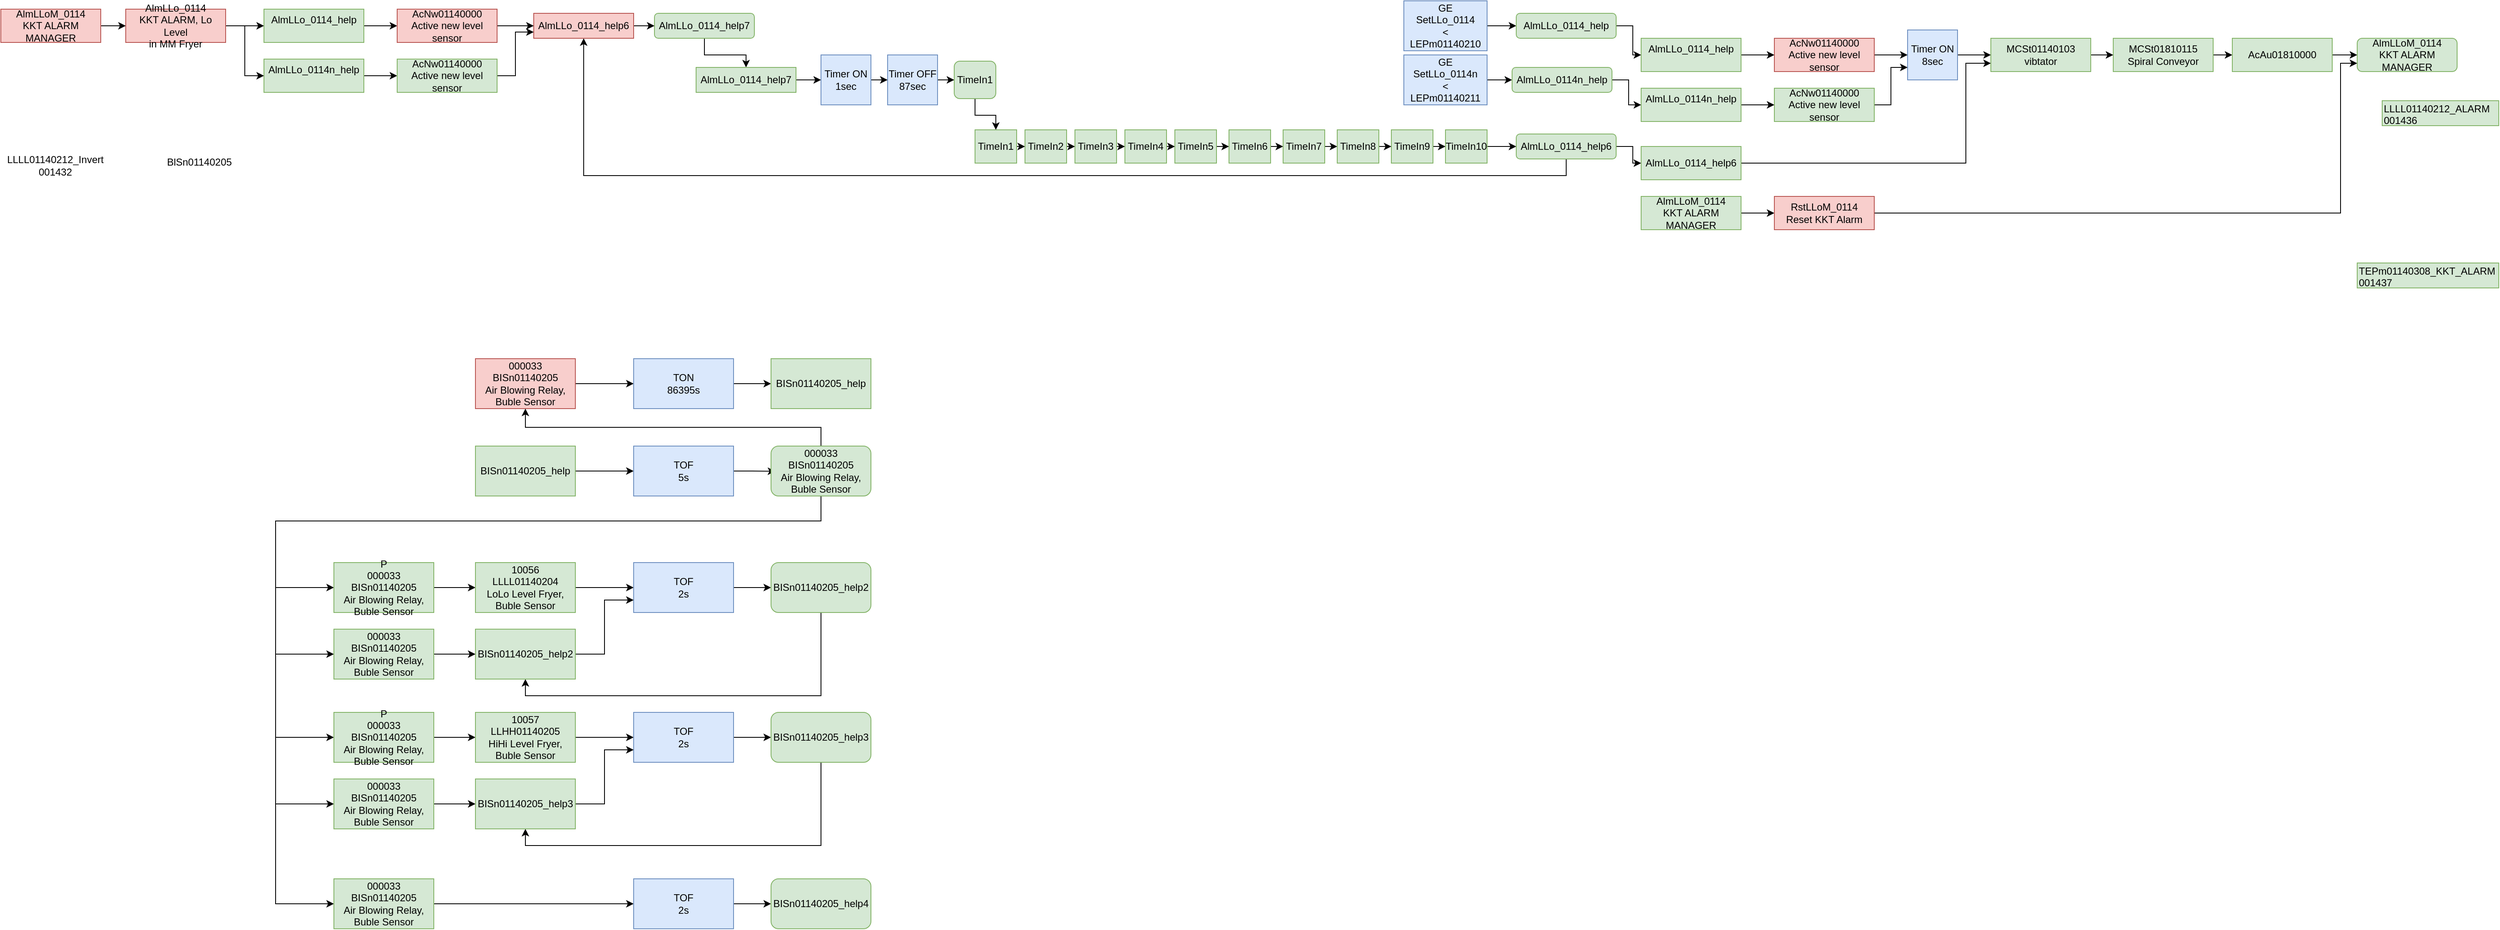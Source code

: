 <mxfile version="13.9.2" type="github">
  <diagram id="LTfPskMB6FygQ14IdYFB" name="Page-1">
    <mxGraphModel dx="4148" dy="784" grid="1" gridSize="10" guides="1" tooltips="1" connect="1" arrows="1" fold="1" page="1" pageScale="1" pageWidth="827" pageHeight="1169" math="0" shadow="0">
      <root>
        <mxCell id="0" />
        <mxCell id="1" parent="0" />
        <mxCell id="zPLv-gxZRl9Jhk6KXWEK-1" value="&lt;div&gt;AlmLLoM_0114&lt;/div&gt;&lt;div&gt;KKT ALARM MANAGER&lt;br&gt;&lt;/div&gt;" style="rounded=1;whiteSpace=wrap;html=1;fillColor=#d5e8d4;strokeColor=#82b366;" parent="1" vertex="1">
          <mxGeometry x="690" y="200" width="120" height="40" as="geometry" />
        </mxCell>
        <mxCell id="zPLv-gxZRl9Jhk6KXWEK-7" style="edgeStyle=orthogonalEdgeStyle;rounded=0;orthogonalLoop=1;jettySize=auto;html=1;" parent="1" source="zPLv-gxZRl9Jhk6KXWEK-2" target="zPLv-gxZRl9Jhk6KXWEK-5" edge="1">
          <mxGeometry relative="1" as="geometry" />
        </mxCell>
        <mxCell id="zPLv-gxZRl9Jhk6KXWEK-2" value="&lt;div&gt;MCSt01810115&lt;/div&gt;&lt;div&gt;Spiral Conveyor&lt;br&gt;&lt;/div&gt;" style="rounded=0;whiteSpace=wrap;html=1;fillColor=#d5e8d4;strokeColor=#82b366;" parent="1" vertex="1">
          <mxGeometry x="397" y="200" width="120" height="40" as="geometry" />
        </mxCell>
        <mxCell id="zPLv-gxZRl9Jhk6KXWEK-8" style="edgeStyle=orthogonalEdgeStyle;rounded=0;orthogonalLoop=1;jettySize=auto;html=1;entryX=0;entryY=0.5;entryDx=0;entryDy=0;" parent="1" source="zPLv-gxZRl9Jhk6KXWEK-4" target="zPLv-gxZRl9Jhk6KXWEK-2" edge="1">
          <mxGeometry relative="1" as="geometry" />
        </mxCell>
        <mxCell id="zPLv-gxZRl9Jhk6KXWEK-4" value="&lt;div&gt;MCSt01140103&lt;/div&gt;&lt;div&gt;vibtator&lt;br&gt;&lt;/div&gt;" style="rounded=0;whiteSpace=wrap;html=1;fillColor=#d5e8d4;strokeColor=#82b366;" parent="1" vertex="1">
          <mxGeometry x="250" y="200" width="120" height="40" as="geometry" />
        </mxCell>
        <mxCell id="zPLv-gxZRl9Jhk6KXWEK-6" style="edgeStyle=orthogonalEdgeStyle;rounded=0;orthogonalLoop=1;jettySize=auto;html=1;entryX=0;entryY=0.5;entryDx=0;entryDy=0;" parent="1" source="zPLv-gxZRl9Jhk6KXWEK-5" target="zPLv-gxZRl9Jhk6KXWEK-1" edge="1">
          <mxGeometry relative="1" as="geometry" />
        </mxCell>
        <mxCell id="zPLv-gxZRl9Jhk6KXWEK-5" value="&lt;div&gt;AcAu01810000&lt;/div&gt;" style="rounded=0;whiteSpace=wrap;html=1;fillColor=#d5e8d4;strokeColor=#82b366;" parent="1" vertex="1">
          <mxGeometry x="540" y="200" width="120" height="40" as="geometry" />
        </mxCell>
        <mxCell id="zPLv-gxZRl9Jhk6KXWEK-10" style="edgeStyle=orthogonalEdgeStyle;rounded=0;orthogonalLoop=1;jettySize=auto;html=1;entryX=0;entryY=0.5;entryDx=0;entryDy=0;" parent="1" source="zPLv-gxZRl9Jhk6KXWEK-9" target="zPLv-gxZRl9Jhk6KXWEK-4" edge="1">
          <mxGeometry relative="1" as="geometry" />
        </mxCell>
        <mxCell id="zPLv-gxZRl9Jhk6KXWEK-9" value="&lt;div&gt;Timer ON&lt;/div&gt;&lt;div&gt;8sec&lt;br&gt;&lt;/div&gt;" style="rounded=0;whiteSpace=wrap;html=1;fillColor=#dae8fc;strokeColor=#6c8ebf;" parent="1" vertex="1">
          <mxGeometry x="150" y="190" width="60" height="60" as="geometry" />
        </mxCell>
        <mxCell id="zPLv-gxZRl9Jhk6KXWEK-12" style="edgeStyle=orthogonalEdgeStyle;rounded=0;orthogonalLoop=1;jettySize=auto;html=1;" parent="1" source="zPLv-gxZRl9Jhk6KXWEK-11" target="zPLv-gxZRl9Jhk6KXWEK-9" edge="1">
          <mxGeometry relative="1" as="geometry" />
        </mxCell>
        <mxCell id="zPLv-gxZRl9Jhk6KXWEK-11" value="&lt;div&gt;AcNw01140000&lt;/div&gt;&lt;div&gt;Active new level sensor&lt;br&gt;&lt;/div&gt;" style="rounded=0;whiteSpace=wrap;html=1;fillColor=#f8cecc;strokeColor=#b85450;" parent="1" vertex="1">
          <mxGeometry x="-10" y="200" width="120" height="40" as="geometry" />
        </mxCell>
        <mxCell id="zPLv-gxZRl9Jhk6KXWEK-14" style="edgeStyle=orthogonalEdgeStyle;rounded=0;orthogonalLoop=1;jettySize=auto;html=1;entryX=0;entryY=0.75;entryDx=0;entryDy=0;" parent="1" source="zPLv-gxZRl9Jhk6KXWEK-13" target="zPLv-gxZRl9Jhk6KXWEK-9" edge="1">
          <mxGeometry relative="1" as="geometry" />
        </mxCell>
        <mxCell id="zPLv-gxZRl9Jhk6KXWEK-13" value="&lt;div&gt;AcNw01140000&lt;/div&gt;&lt;div&gt;Active new level sensor&lt;br&gt;&lt;/div&gt;" style="rounded=0;whiteSpace=wrap;html=1;fillColor=#d5e8d4;strokeColor=#82b366;" parent="1" vertex="1">
          <mxGeometry x="-10" y="260" width="120" height="40" as="geometry" />
        </mxCell>
        <mxCell id="zPLv-gxZRl9Jhk6KXWEK-17" style="edgeStyle=orthogonalEdgeStyle;rounded=0;orthogonalLoop=1;jettySize=auto;html=1;entryX=0;entryY=0.5;entryDx=0;entryDy=0;" parent="1" source="zPLv-gxZRl9Jhk6KXWEK-15" target="zPLv-gxZRl9Jhk6KXWEK-11" edge="1">
          <mxGeometry relative="1" as="geometry" />
        </mxCell>
        <mxCell id="zPLv-gxZRl9Jhk6KXWEK-15" value="&lt;div&gt;AlmLLo_0114_help&lt;/div&gt;&lt;div&gt;&lt;br&gt;&lt;/div&gt;" style="rounded=0;whiteSpace=wrap;html=1;fillColor=#d5e8d4;strokeColor=#82b366;" parent="1" vertex="1">
          <mxGeometry x="-170" y="200" width="120" height="40" as="geometry" />
        </mxCell>
        <mxCell id="zPLv-gxZRl9Jhk6KXWEK-18" style="edgeStyle=orthogonalEdgeStyle;rounded=0;orthogonalLoop=1;jettySize=auto;html=1;entryX=0;entryY=0.5;entryDx=0;entryDy=0;" parent="1" source="zPLv-gxZRl9Jhk6KXWEK-16" target="zPLv-gxZRl9Jhk6KXWEK-13" edge="1">
          <mxGeometry relative="1" as="geometry" />
        </mxCell>
        <mxCell id="zPLv-gxZRl9Jhk6KXWEK-16" value="&lt;div&gt;AlmLLo_0114n_help&lt;/div&gt;&lt;div&gt;&lt;br&gt;&lt;/div&gt;" style="rounded=0;whiteSpace=wrap;html=1;fillColor=#d5e8d4;strokeColor=#82b366;" parent="1" vertex="1">
          <mxGeometry x="-170" y="260" width="120" height="40" as="geometry" />
        </mxCell>
        <mxCell id="zPLv-gxZRl9Jhk6KXWEK-20" style="edgeStyle=orthogonalEdgeStyle;rounded=0;orthogonalLoop=1;jettySize=auto;html=1;entryX=0;entryY=0.75;entryDx=0;entryDy=0;" parent="1" source="zPLv-gxZRl9Jhk6KXWEK-19" target="zPLv-gxZRl9Jhk6KXWEK-4" edge="1">
          <mxGeometry relative="1" as="geometry">
            <Array as="points">
              <mxPoint x="220" y="350" />
              <mxPoint x="220" y="230" />
            </Array>
          </mxGeometry>
        </mxCell>
        <mxCell id="zPLv-gxZRl9Jhk6KXWEK-19" value="AlmLLo_0114_help6" style="rounded=0;whiteSpace=wrap;html=1;fillColor=#d5e8d4;strokeColor=#82b366;" parent="1" vertex="1">
          <mxGeometry x="-170" y="330" width="120" height="40" as="geometry" />
        </mxCell>
        <mxCell id="zPLv-gxZRl9Jhk6KXWEK-23" style="edgeStyle=orthogonalEdgeStyle;rounded=0;orthogonalLoop=1;jettySize=auto;html=1;" parent="1" source="zPLv-gxZRl9Jhk6KXWEK-21" target="zPLv-gxZRl9Jhk6KXWEK-22" edge="1">
          <mxGeometry relative="1" as="geometry" />
        </mxCell>
        <mxCell id="zPLv-gxZRl9Jhk6KXWEK-21" value="&lt;div&gt;AlmLLoM_0114&lt;/div&gt;&lt;div&gt;KKT ALARM MANAGER&lt;br&gt;&lt;/div&gt;" style="rounded=0;whiteSpace=wrap;html=1;fillColor=#d5e8d4;strokeColor=#82b366;" parent="1" vertex="1">
          <mxGeometry x="-170" y="390" width="120" height="40" as="geometry" />
        </mxCell>
        <mxCell id="zPLv-gxZRl9Jhk6KXWEK-24" style="edgeStyle=orthogonalEdgeStyle;rounded=0;orthogonalLoop=1;jettySize=auto;html=1;entryX=0;entryY=0.75;entryDx=0;entryDy=0;" parent="1" source="zPLv-gxZRl9Jhk6KXWEK-22" target="zPLv-gxZRl9Jhk6KXWEK-1" edge="1">
          <mxGeometry relative="1" as="geometry">
            <Array as="points">
              <mxPoint x="670" y="410" />
              <mxPoint x="670" y="230" />
            </Array>
          </mxGeometry>
        </mxCell>
        <mxCell id="zPLv-gxZRl9Jhk6KXWEK-22" value="&lt;div&gt;RstLLoM_0114&lt;/div&gt;&lt;div&gt;Reset KKT Alarm&lt;br&gt;&lt;/div&gt;" style="rounded=0;whiteSpace=wrap;html=1;fillColor=#f8cecc;strokeColor=#b85450;" parent="1" vertex="1">
          <mxGeometry x="-10" y="390" width="120" height="40" as="geometry" />
        </mxCell>
        <mxCell id="zPLv-gxZRl9Jhk6KXWEK-29" style="edgeStyle=orthogonalEdgeStyle;rounded=0;orthogonalLoop=1;jettySize=auto;html=1;" parent="1" source="zPLv-gxZRl9Jhk6KXWEK-26" target="zPLv-gxZRl9Jhk6KXWEK-27" edge="1">
          <mxGeometry relative="1" as="geometry" />
        </mxCell>
        <mxCell id="zPLv-gxZRl9Jhk6KXWEK-26" value="&lt;div&gt;GE&lt;/div&gt;&lt;div&gt;SetLLo_0114&lt;/div&gt;&lt;div&gt;&amp;lt;&lt;/div&gt;&lt;div&gt;LEPm01140210&lt;br&gt;&lt;/div&gt;" style="rounded=0;whiteSpace=wrap;html=1;fillColor=#dae8fc;strokeColor=#6c8ebf;" parent="1" vertex="1">
          <mxGeometry x="-455" y="155" width="100" height="60" as="geometry" />
        </mxCell>
        <mxCell id="zPLv-gxZRl9Jhk6KXWEK-35" style="edgeStyle=orthogonalEdgeStyle;rounded=0;orthogonalLoop=1;jettySize=auto;html=1;exitX=1;exitY=0.5;exitDx=0;exitDy=0;entryX=0;entryY=0.5;entryDx=0;entryDy=0;" parent="1" source="zPLv-gxZRl9Jhk6KXWEK-27" target="zPLv-gxZRl9Jhk6KXWEK-15" edge="1">
          <mxGeometry relative="1" as="geometry" />
        </mxCell>
        <mxCell id="zPLv-gxZRl9Jhk6KXWEK-27" value="AlmLLo_0114_help" style="rounded=1;whiteSpace=wrap;html=1;fillColor=#d5e8d4;strokeColor=#82b366;" parent="1" vertex="1">
          <mxGeometry x="-320" y="170" width="120" height="30" as="geometry" />
        </mxCell>
        <mxCell id="zPLv-gxZRl9Jhk6KXWEK-31" style="edgeStyle=orthogonalEdgeStyle;rounded=0;orthogonalLoop=1;jettySize=auto;html=1;" parent="1" source="zPLv-gxZRl9Jhk6KXWEK-32" target="zPLv-gxZRl9Jhk6KXWEK-33" edge="1">
          <mxGeometry relative="1" as="geometry" />
        </mxCell>
        <mxCell id="zPLv-gxZRl9Jhk6KXWEK-32" value="&lt;div&gt;GE&lt;/div&gt;&lt;div&gt;SetLLo_0114n&lt;/div&gt;&lt;div&gt;&amp;lt;&lt;/div&gt;&lt;div&gt;LEPm01140211&lt;br&gt;&lt;/div&gt;" style="rounded=0;whiteSpace=wrap;html=1;fillColor=#dae8fc;strokeColor=#6c8ebf;" parent="1" vertex="1">
          <mxGeometry x="-455" y="220" width="100" height="60" as="geometry" />
        </mxCell>
        <mxCell id="zPLv-gxZRl9Jhk6KXWEK-34" style="edgeStyle=orthogonalEdgeStyle;rounded=0;orthogonalLoop=1;jettySize=auto;html=1;" parent="1" source="zPLv-gxZRl9Jhk6KXWEK-33" target="zPLv-gxZRl9Jhk6KXWEK-16" edge="1">
          <mxGeometry relative="1" as="geometry" />
        </mxCell>
        <mxCell id="zPLv-gxZRl9Jhk6KXWEK-33" value="AlmLLo_0114n_help" style="rounded=1;whiteSpace=wrap;html=1;fillColor=#d5e8d4;strokeColor=#82b366;" parent="1" vertex="1">
          <mxGeometry x="-325" y="235" width="120" height="30" as="geometry" />
        </mxCell>
        <mxCell id="zPLv-gxZRl9Jhk6KXWEK-40" style="edgeStyle=orthogonalEdgeStyle;rounded=0;orthogonalLoop=1;jettySize=auto;html=1;entryX=0;entryY=0.5;entryDx=0;entryDy=0;" parent="1" source="zPLv-gxZRl9Jhk6KXWEK-37" target="zPLv-gxZRl9Jhk6KXWEK-19" edge="1">
          <mxGeometry relative="1" as="geometry" />
        </mxCell>
        <mxCell id="oc5Gb6E59zR8kBKAJ4aF-1" style="edgeStyle=orthogonalEdgeStyle;rounded=0;orthogonalLoop=1;jettySize=auto;html=1;exitX=0.5;exitY=1;exitDx=0;exitDy=0;entryX=0.5;entryY=1;entryDx=0;entryDy=0;" edge="1" parent="1" source="zPLv-gxZRl9Jhk6KXWEK-37" target="zPLv-gxZRl9Jhk6KXWEK-74">
          <mxGeometry relative="1" as="geometry" />
        </mxCell>
        <mxCell id="zPLv-gxZRl9Jhk6KXWEK-37" value="AlmLLo_0114_help6" style="rounded=1;whiteSpace=wrap;html=1;fillColor=#d5e8d4;strokeColor=#82b366;" parent="1" vertex="1">
          <mxGeometry x="-320" y="315" width="120" height="30" as="geometry" />
        </mxCell>
        <mxCell id="zPLv-gxZRl9Jhk6KXWEK-44" style="edgeStyle=orthogonalEdgeStyle;rounded=0;orthogonalLoop=1;jettySize=auto;html=1;" parent="1" source="zPLv-gxZRl9Jhk6KXWEK-43" target="zPLv-gxZRl9Jhk6KXWEK-37" edge="1">
          <mxGeometry relative="1" as="geometry" />
        </mxCell>
        <mxCell id="zPLv-gxZRl9Jhk6KXWEK-43" value="TimeIn10" style="rounded=0;whiteSpace=wrap;html=1;fillColor=#d5e8d4;strokeColor=#82b366;" parent="1" vertex="1">
          <mxGeometry x="-405" y="310" width="50" height="40" as="geometry" />
        </mxCell>
        <mxCell id="zPLv-gxZRl9Jhk6KXWEK-46" style="edgeStyle=orthogonalEdgeStyle;rounded=0;orthogonalLoop=1;jettySize=auto;html=1;exitX=1;exitY=0.5;exitDx=0;exitDy=0;entryX=0;entryY=0.5;entryDx=0;entryDy=0;" parent="1" source="zPLv-gxZRl9Jhk6KXWEK-45" target="zPLv-gxZRl9Jhk6KXWEK-43" edge="1">
          <mxGeometry relative="1" as="geometry" />
        </mxCell>
        <mxCell id="zPLv-gxZRl9Jhk6KXWEK-45" value="TimeIn9" style="rounded=0;whiteSpace=wrap;html=1;fillColor=#d5e8d4;strokeColor=#82b366;" parent="1" vertex="1">
          <mxGeometry x="-470" y="310" width="50" height="40" as="geometry" />
        </mxCell>
        <mxCell id="zPLv-gxZRl9Jhk6KXWEK-48" style="edgeStyle=orthogonalEdgeStyle;rounded=0;orthogonalLoop=1;jettySize=auto;html=1;exitX=1;exitY=0.5;exitDx=0;exitDy=0;entryX=0;entryY=0.5;entryDx=0;entryDy=0;" parent="1" source="zPLv-gxZRl9Jhk6KXWEK-47" target="zPLv-gxZRl9Jhk6KXWEK-45" edge="1">
          <mxGeometry relative="1" as="geometry" />
        </mxCell>
        <mxCell id="zPLv-gxZRl9Jhk6KXWEK-47" value="TimeIn8" style="rounded=0;whiteSpace=wrap;html=1;fillColor=#d5e8d4;strokeColor=#82b366;" parent="1" vertex="1">
          <mxGeometry x="-535" y="310" width="50" height="40" as="geometry" />
        </mxCell>
        <mxCell id="zPLv-gxZRl9Jhk6KXWEK-50" style="edgeStyle=orthogonalEdgeStyle;rounded=0;orthogonalLoop=1;jettySize=auto;html=1;exitX=1;exitY=0.5;exitDx=0;exitDy=0;entryX=0;entryY=0.5;entryDx=0;entryDy=0;" parent="1" source="zPLv-gxZRl9Jhk6KXWEK-49" target="zPLv-gxZRl9Jhk6KXWEK-47" edge="1">
          <mxGeometry relative="1" as="geometry" />
        </mxCell>
        <mxCell id="zPLv-gxZRl9Jhk6KXWEK-49" value="TimeIn7" style="rounded=0;whiteSpace=wrap;html=1;fillColor=#d5e8d4;strokeColor=#82b366;" parent="1" vertex="1">
          <mxGeometry x="-600" y="310" width="50" height="40" as="geometry" />
        </mxCell>
        <mxCell id="zPLv-gxZRl9Jhk6KXWEK-52" style="edgeStyle=orthogonalEdgeStyle;rounded=0;orthogonalLoop=1;jettySize=auto;html=1;exitX=1;exitY=0.5;exitDx=0;exitDy=0;entryX=0;entryY=0.5;entryDx=0;entryDy=0;" parent="1" source="zPLv-gxZRl9Jhk6KXWEK-51" target="zPLv-gxZRl9Jhk6KXWEK-49" edge="1">
          <mxGeometry relative="1" as="geometry" />
        </mxCell>
        <mxCell id="zPLv-gxZRl9Jhk6KXWEK-51" value="TimeIn6" style="rounded=0;whiteSpace=wrap;html=1;fillColor=#d5e8d4;strokeColor=#82b366;" parent="1" vertex="1">
          <mxGeometry x="-665" y="310" width="50" height="40" as="geometry" />
        </mxCell>
        <mxCell id="zPLv-gxZRl9Jhk6KXWEK-54" style="edgeStyle=orthogonalEdgeStyle;rounded=0;orthogonalLoop=1;jettySize=auto;html=1;exitX=1;exitY=0.5;exitDx=0;exitDy=0;entryX=0;entryY=0.5;entryDx=0;entryDy=0;" parent="1" source="zPLv-gxZRl9Jhk6KXWEK-53" target="zPLv-gxZRl9Jhk6KXWEK-51" edge="1">
          <mxGeometry relative="1" as="geometry" />
        </mxCell>
        <mxCell id="zPLv-gxZRl9Jhk6KXWEK-53" value="TimeIn5" style="rounded=0;whiteSpace=wrap;html=1;fillColor=#d5e8d4;strokeColor=#82b366;" parent="1" vertex="1">
          <mxGeometry x="-730" y="310" width="50" height="40" as="geometry" />
        </mxCell>
        <mxCell id="zPLv-gxZRl9Jhk6KXWEK-56" style="edgeStyle=orthogonalEdgeStyle;rounded=0;orthogonalLoop=1;jettySize=auto;html=1;exitX=1;exitY=0.5;exitDx=0;exitDy=0;entryX=0;entryY=0.5;entryDx=0;entryDy=0;" parent="1" source="zPLv-gxZRl9Jhk6KXWEK-55" target="zPLv-gxZRl9Jhk6KXWEK-53" edge="1">
          <mxGeometry relative="1" as="geometry" />
        </mxCell>
        <mxCell id="zPLv-gxZRl9Jhk6KXWEK-55" value="TimeIn4" style="rounded=0;whiteSpace=wrap;html=1;fillColor=#d5e8d4;strokeColor=#82b366;" parent="1" vertex="1">
          <mxGeometry x="-790" y="310" width="50" height="40" as="geometry" />
        </mxCell>
        <mxCell id="zPLv-gxZRl9Jhk6KXWEK-58" style="edgeStyle=orthogonalEdgeStyle;rounded=0;orthogonalLoop=1;jettySize=auto;html=1;exitX=1;exitY=0.5;exitDx=0;exitDy=0;entryX=0;entryY=0.5;entryDx=0;entryDy=0;" parent="1" source="zPLv-gxZRl9Jhk6KXWEK-57" target="zPLv-gxZRl9Jhk6KXWEK-55" edge="1">
          <mxGeometry relative="1" as="geometry" />
        </mxCell>
        <mxCell id="zPLv-gxZRl9Jhk6KXWEK-57" value="TimeIn3" style="rounded=0;whiteSpace=wrap;html=1;fillColor=#d5e8d4;strokeColor=#82b366;" parent="1" vertex="1">
          <mxGeometry x="-850" y="310" width="50" height="40" as="geometry" />
        </mxCell>
        <mxCell id="zPLv-gxZRl9Jhk6KXWEK-60" style="edgeStyle=orthogonalEdgeStyle;rounded=0;orthogonalLoop=1;jettySize=auto;html=1;exitX=1;exitY=0.5;exitDx=0;exitDy=0;entryX=0;entryY=0.5;entryDx=0;entryDy=0;" parent="1" source="zPLv-gxZRl9Jhk6KXWEK-59" target="zPLv-gxZRl9Jhk6KXWEK-57" edge="1">
          <mxGeometry relative="1" as="geometry" />
        </mxCell>
        <mxCell id="zPLv-gxZRl9Jhk6KXWEK-59" value="TimeIn2" style="rounded=0;whiteSpace=wrap;html=1;fillColor=#d5e8d4;strokeColor=#82b366;" parent="1" vertex="1">
          <mxGeometry x="-910" y="310" width="50" height="40" as="geometry" />
        </mxCell>
        <mxCell id="zPLv-gxZRl9Jhk6KXWEK-62" style="edgeStyle=orthogonalEdgeStyle;rounded=0;orthogonalLoop=1;jettySize=auto;html=1;exitX=1;exitY=0.5;exitDx=0;exitDy=0;entryX=0;entryY=0.5;entryDx=0;entryDy=0;" parent="1" source="zPLv-gxZRl9Jhk6KXWEK-61" target="zPLv-gxZRl9Jhk6KXWEK-59" edge="1">
          <mxGeometry relative="1" as="geometry" />
        </mxCell>
        <mxCell id="zPLv-gxZRl9Jhk6KXWEK-61" value="TimeIn1" style="rounded=0;whiteSpace=wrap;html=1;fillColor=#d5e8d4;strokeColor=#82b366;" parent="1" vertex="1">
          <mxGeometry x="-970" y="310" width="50" height="40" as="geometry" />
        </mxCell>
        <mxCell id="zPLv-gxZRl9Jhk6KXWEK-72" style="edgeStyle=orthogonalEdgeStyle;rounded=0;orthogonalLoop=1;jettySize=auto;html=1;" parent="1" source="zPLv-gxZRl9Jhk6KXWEK-63" target="zPLv-gxZRl9Jhk6KXWEK-70" edge="1">
          <mxGeometry relative="1" as="geometry" />
        </mxCell>
        <mxCell id="zPLv-gxZRl9Jhk6KXWEK-63" value="AlmLLo_0114_help7" style="rounded=1;whiteSpace=wrap;html=1;fillColor=#d5e8d4;strokeColor=#82b366;" parent="1" vertex="1">
          <mxGeometry x="-1355" y="170" width="120" height="30" as="geometry" />
        </mxCell>
        <mxCell id="zPLv-gxZRl9Jhk6KXWEK-66" style="edgeStyle=orthogonalEdgeStyle;rounded=0;orthogonalLoop=1;jettySize=auto;html=1;entryX=0;entryY=0.5;entryDx=0;entryDy=0;" parent="1" source="zPLv-gxZRl9Jhk6KXWEK-64" target="zPLv-gxZRl9Jhk6KXWEK-65" edge="1">
          <mxGeometry relative="1" as="geometry" />
        </mxCell>
        <mxCell id="zPLv-gxZRl9Jhk6KXWEK-64" value="&lt;div&gt;Timer ON&lt;/div&gt;&lt;div&gt;1sec&lt;br&gt;&lt;/div&gt;" style="rounded=0;whiteSpace=wrap;html=1;fillColor=#dae8fc;strokeColor=#6c8ebf;" parent="1" vertex="1">
          <mxGeometry x="-1155" y="220" width="60" height="60" as="geometry" />
        </mxCell>
        <mxCell id="zPLv-gxZRl9Jhk6KXWEK-69" style="edgeStyle=orthogonalEdgeStyle;rounded=0;orthogonalLoop=1;jettySize=auto;html=1;entryX=0;entryY=0.5;entryDx=0;entryDy=0;" parent="1" source="zPLv-gxZRl9Jhk6KXWEK-65" target="zPLv-gxZRl9Jhk6KXWEK-68" edge="1">
          <mxGeometry relative="1" as="geometry" />
        </mxCell>
        <mxCell id="zPLv-gxZRl9Jhk6KXWEK-65" value="&lt;div&gt;Timer OFF&lt;/div&gt;&lt;div&gt;87sec&lt;br&gt;&lt;/div&gt;" style="rounded=0;whiteSpace=wrap;html=1;fillColor=#dae8fc;strokeColor=#6c8ebf;" parent="1" vertex="1">
          <mxGeometry x="-1075" y="220" width="60" height="60" as="geometry" />
        </mxCell>
        <mxCell id="zPLv-gxZRl9Jhk6KXWEK-73" style="edgeStyle=orthogonalEdgeStyle;rounded=0;orthogonalLoop=1;jettySize=auto;html=1;" parent="1" source="zPLv-gxZRl9Jhk6KXWEK-68" target="zPLv-gxZRl9Jhk6KXWEK-61" edge="1">
          <mxGeometry relative="1" as="geometry" />
        </mxCell>
        <mxCell id="zPLv-gxZRl9Jhk6KXWEK-68" value="TimeIn1" style="rounded=1;whiteSpace=wrap;html=1;fillColor=#d5e8d4;strokeColor=#82b366;" parent="1" vertex="1">
          <mxGeometry x="-995" y="227.5" width="50" height="45" as="geometry" />
        </mxCell>
        <mxCell id="zPLv-gxZRl9Jhk6KXWEK-71" style="edgeStyle=orthogonalEdgeStyle;rounded=0;orthogonalLoop=1;jettySize=auto;html=1;" parent="1" source="zPLv-gxZRl9Jhk6KXWEK-70" target="zPLv-gxZRl9Jhk6KXWEK-64" edge="1">
          <mxGeometry relative="1" as="geometry" />
        </mxCell>
        <mxCell id="zPLv-gxZRl9Jhk6KXWEK-70" value="AlmLLo_0114_help7" style="rounded=0;whiteSpace=wrap;html=1;fillColor=#d5e8d4;strokeColor=#82b366;" parent="1" vertex="1">
          <mxGeometry x="-1305" y="235" width="120" height="30" as="geometry" />
        </mxCell>
        <mxCell id="zPLv-gxZRl9Jhk6KXWEK-75" style="edgeStyle=orthogonalEdgeStyle;rounded=0;orthogonalLoop=1;jettySize=auto;html=1;entryX=0;entryY=0.5;entryDx=0;entryDy=0;" parent="1" source="zPLv-gxZRl9Jhk6KXWEK-74" target="zPLv-gxZRl9Jhk6KXWEK-63" edge="1">
          <mxGeometry relative="1" as="geometry" />
        </mxCell>
        <mxCell id="zPLv-gxZRl9Jhk6KXWEK-74" value="AlmLLo_0114_help6" style="rounded=0;whiteSpace=wrap;html=1;fillColor=#f8cecc;strokeColor=#b85450;" parent="1" vertex="1">
          <mxGeometry x="-1500" y="170" width="120" height="30" as="geometry" />
        </mxCell>
        <mxCell id="zPLv-gxZRl9Jhk6KXWEK-82" style="edgeStyle=orthogonalEdgeStyle;rounded=0;orthogonalLoop=1;jettySize=auto;html=1;" parent="1" source="zPLv-gxZRl9Jhk6KXWEK-76" target="zPLv-gxZRl9Jhk6KXWEK-79" edge="1">
          <mxGeometry relative="1" as="geometry" />
        </mxCell>
        <mxCell id="zPLv-gxZRl9Jhk6KXWEK-76" value="&lt;div&gt;AlmLLo_0114_help&lt;/div&gt;&lt;div&gt;&lt;br&gt;&lt;/div&gt;" style="rounded=0;whiteSpace=wrap;html=1;fillColor=#d5e8d4;strokeColor=#82b366;" parent="1" vertex="1">
          <mxGeometry x="-1824" y="165" width="120" height="40" as="geometry" />
        </mxCell>
        <mxCell id="zPLv-gxZRl9Jhk6KXWEK-83" style="edgeStyle=orthogonalEdgeStyle;rounded=0;orthogonalLoop=1;jettySize=auto;html=1;" parent="1" source="zPLv-gxZRl9Jhk6KXWEK-77" target="zPLv-gxZRl9Jhk6KXWEK-78" edge="1">
          <mxGeometry relative="1" as="geometry" />
        </mxCell>
        <mxCell id="zPLv-gxZRl9Jhk6KXWEK-77" value="&lt;div&gt;AlmLLo_0114n_help&lt;/div&gt;&lt;div&gt;&lt;br&gt;&lt;/div&gt;" style="rounded=0;whiteSpace=wrap;html=1;fillColor=#d5e8d4;strokeColor=#82b366;" parent="1" vertex="1">
          <mxGeometry x="-1824" y="225" width="120" height="40" as="geometry" />
        </mxCell>
        <mxCell id="zPLv-gxZRl9Jhk6KXWEK-81" style="edgeStyle=orthogonalEdgeStyle;rounded=0;orthogonalLoop=1;jettySize=auto;html=1;entryX=0;entryY=0.75;entryDx=0;entryDy=0;" parent="1" source="zPLv-gxZRl9Jhk6KXWEK-78" target="zPLv-gxZRl9Jhk6KXWEK-74" edge="1">
          <mxGeometry relative="1" as="geometry" />
        </mxCell>
        <mxCell id="zPLv-gxZRl9Jhk6KXWEK-78" value="&lt;div&gt;AcNw01140000&lt;/div&gt;&lt;div&gt;Active new level sensor&lt;br&gt;&lt;/div&gt;" style="rounded=0;whiteSpace=wrap;html=1;fillColor=#d5e8d4;strokeColor=#82b366;" parent="1" vertex="1">
          <mxGeometry x="-1664" y="225" width="120" height="40" as="geometry" />
        </mxCell>
        <mxCell id="zPLv-gxZRl9Jhk6KXWEK-80" style="edgeStyle=orthogonalEdgeStyle;rounded=0;orthogonalLoop=1;jettySize=auto;html=1;entryX=0;entryY=0.5;entryDx=0;entryDy=0;" parent="1" source="zPLv-gxZRl9Jhk6KXWEK-79" target="zPLv-gxZRl9Jhk6KXWEK-74" edge="1">
          <mxGeometry relative="1" as="geometry" />
        </mxCell>
        <mxCell id="zPLv-gxZRl9Jhk6KXWEK-79" value="&lt;div&gt;AcNw01140000&lt;/div&gt;&lt;div&gt;Active new level sensor&lt;br&gt;&lt;/div&gt;" style="rounded=0;whiteSpace=wrap;html=1;fillColor=#f8cecc;strokeColor=#b85450;" parent="1" vertex="1">
          <mxGeometry x="-1664" y="165" width="120" height="40" as="geometry" />
        </mxCell>
        <mxCell id="zPLv-gxZRl9Jhk6KXWEK-85" style="edgeStyle=orthogonalEdgeStyle;rounded=0;orthogonalLoop=1;jettySize=auto;html=1;entryX=0;entryY=0.5;entryDx=0;entryDy=0;" parent="1" source="zPLv-gxZRl9Jhk6KXWEK-84" target="zPLv-gxZRl9Jhk6KXWEK-76" edge="1">
          <mxGeometry relative="1" as="geometry" />
        </mxCell>
        <mxCell id="zPLv-gxZRl9Jhk6KXWEK-86" style="edgeStyle=orthogonalEdgeStyle;rounded=0;orthogonalLoop=1;jettySize=auto;html=1;entryX=0;entryY=0.5;entryDx=0;entryDy=0;" parent="1" source="zPLv-gxZRl9Jhk6KXWEK-84" target="zPLv-gxZRl9Jhk6KXWEK-77" edge="1">
          <mxGeometry relative="1" as="geometry" />
        </mxCell>
        <mxCell id="zPLv-gxZRl9Jhk6KXWEK-84" value="&lt;div&gt;AlmLLo_0114&lt;/div&gt;&lt;div&gt;KKT ALARM, Lo Level&lt;/div&gt;&lt;div&gt;in MM Fryer&lt;br&gt;&lt;/div&gt;" style="rounded=0;whiteSpace=wrap;html=1;fillColor=#f8cecc;strokeColor=#b85450;" parent="1" vertex="1">
          <mxGeometry x="-1990" y="165" width="120" height="40" as="geometry" />
        </mxCell>
        <mxCell id="zPLv-gxZRl9Jhk6KXWEK-88" style="edgeStyle=orthogonalEdgeStyle;rounded=0;orthogonalLoop=1;jettySize=auto;html=1;" parent="1" source="zPLv-gxZRl9Jhk6KXWEK-87" target="zPLv-gxZRl9Jhk6KXWEK-84" edge="1">
          <mxGeometry relative="1" as="geometry" />
        </mxCell>
        <mxCell id="zPLv-gxZRl9Jhk6KXWEK-87" value="&lt;div&gt;AlmLLoM_0114&lt;/div&gt;KKT ALARM MANAGER" style="rounded=0;whiteSpace=wrap;html=1;fillColor=#f8cecc;strokeColor=#b85450;" parent="1" vertex="1">
          <mxGeometry x="-2140" y="165" width="120" height="40" as="geometry" />
        </mxCell>
        <mxCell id="CcSn46xE1Bxuvucd6_CE-1" value="&lt;div&gt;LLLL01140212_ALARM&lt;/div&gt;&lt;div&gt;001436&lt;br&gt;&lt;/div&gt;" style="text;html=1;resizable=0;points=[];autosize=1;align=left;verticalAlign=top;spacingTop=-4;fillColor=#d5e8d4;strokeColor=#82b366;" parent="1" vertex="1">
          <mxGeometry x="720" y="275" width="140" height="30" as="geometry" />
        </mxCell>
        <mxCell id="CcSn46xE1Bxuvucd6_CE-2" value="&lt;div&gt;TEPm01140308_KKT_ALARM&lt;/div&gt;&lt;div&gt;001437&lt;br&gt;&lt;/div&gt;" style="text;html=1;resizable=0;points=[];autosize=1;align=left;verticalAlign=top;spacingTop=-4;fillColor=#d5e8d4;strokeColor=#82b366;" parent="1" vertex="1">
          <mxGeometry x="690" y="470" width="170" height="30" as="geometry" />
        </mxCell>
        <mxCell id="E2XO-7Fy04V7G5iEK9wk-1" value="&lt;div&gt;LLLL01140212_Invert &lt;br&gt;&lt;/div&gt;&lt;div&gt;001432&lt;br&gt;&lt;/div&gt;" style="text;html=1;align=center;verticalAlign=middle;resizable=0;points=[];autosize=1;" parent="1" vertex="1">
          <mxGeometry x="-2140" y="338" width="130" height="30" as="geometry" />
        </mxCell>
        <mxCell id="E2XO-7Fy04V7G5iEK9wk-2" value="BlSn01140205" style="text;html=1;align=center;verticalAlign=middle;resizable=0;points=[];autosize=1;" parent="1" vertex="1">
          <mxGeometry x="-1947" y="339" width="90" height="20" as="geometry" />
        </mxCell>
        <mxCell id="oc5Gb6E59zR8kBKAJ4aF-4" style="edgeStyle=orthogonalEdgeStyle;rounded=0;orthogonalLoop=1;jettySize=auto;html=1;exitX=1;exitY=0.5;exitDx=0;exitDy=0;entryX=0;entryY=0.5;entryDx=0;entryDy=0;" edge="1" parent="1" source="oc5Gb6E59zR8kBKAJ4aF-2" target="oc5Gb6E59zR8kBKAJ4aF-3">
          <mxGeometry relative="1" as="geometry" />
        </mxCell>
        <mxCell id="oc5Gb6E59zR8kBKAJ4aF-2" value="&lt;div&gt;000033&lt;br&gt;&lt;/div&gt;&lt;div&gt;BISn01140205&lt;/div&gt;&lt;div&gt;Air Blowing Relay, Buble Sensor&lt;br&gt;&lt;/div&gt;" style="rounded=0;whiteSpace=wrap;html=1;fillColor=#f8cecc;strokeColor=#b85450;" vertex="1" parent="1">
          <mxGeometry x="-1570" y="585" width="120" height="60" as="geometry" />
        </mxCell>
        <mxCell id="oc5Gb6E59zR8kBKAJ4aF-6" style="edgeStyle=orthogonalEdgeStyle;rounded=0;orthogonalLoop=1;jettySize=auto;html=1;exitX=1;exitY=0.5;exitDx=0;exitDy=0;entryX=0;entryY=0.5;entryDx=0;entryDy=0;" edge="1" parent="1" source="oc5Gb6E59zR8kBKAJ4aF-3" target="oc5Gb6E59zR8kBKAJ4aF-5">
          <mxGeometry relative="1" as="geometry" />
        </mxCell>
        <mxCell id="oc5Gb6E59zR8kBKAJ4aF-3" value="&lt;div&gt;TON&lt;/div&gt;&lt;div&gt;86395s&lt;/div&gt;" style="rounded=0;whiteSpace=wrap;html=1;fillColor=#dae8fc;strokeColor=#6c8ebf;" vertex="1" parent="1">
          <mxGeometry x="-1380" y="585" width="120" height="60" as="geometry" />
        </mxCell>
        <mxCell id="oc5Gb6E59zR8kBKAJ4aF-5" value="&lt;div&gt;BISn01140205_help&lt;/div&gt;" style="rounded=0;whiteSpace=wrap;html=1;fillColor=#d5e8d4;strokeColor=#82b366;" vertex="1" parent="1">
          <mxGeometry x="-1215" y="585" width="120" height="60" as="geometry" />
        </mxCell>
        <mxCell id="oc5Gb6E59zR8kBKAJ4aF-9" style="edgeStyle=orthogonalEdgeStyle;rounded=0;orthogonalLoop=1;jettySize=auto;html=1;exitX=1;exitY=0.5;exitDx=0;exitDy=0;entryX=0;entryY=0.5;entryDx=0;entryDy=0;" edge="1" parent="1" source="oc5Gb6E59zR8kBKAJ4aF-7" target="oc5Gb6E59zR8kBKAJ4aF-8">
          <mxGeometry relative="1" as="geometry" />
        </mxCell>
        <mxCell id="oc5Gb6E59zR8kBKAJ4aF-7" value="&lt;div&gt;BISn01140205_help&lt;/div&gt;" style="rounded=0;whiteSpace=wrap;html=1;fillColor=#d5e8d4;strokeColor=#82b366;" vertex="1" parent="1">
          <mxGeometry x="-1570" y="690" width="120" height="60" as="geometry" />
        </mxCell>
        <mxCell id="oc5Gb6E59zR8kBKAJ4aF-11" style="edgeStyle=orthogonalEdgeStyle;rounded=0;orthogonalLoop=1;jettySize=auto;html=1;exitX=1;exitY=0.5;exitDx=0;exitDy=0;entryX=0.042;entryY=0.505;entryDx=0;entryDy=0;entryPerimeter=0;" edge="1" parent="1" source="oc5Gb6E59zR8kBKAJ4aF-8" target="oc5Gb6E59zR8kBKAJ4aF-12">
          <mxGeometry relative="1" as="geometry">
            <mxPoint x="-1220" y="720.286" as="targetPoint" />
          </mxGeometry>
        </mxCell>
        <mxCell id="oc5Gb6E59zR8kBKAJ4aF-8" value="&lt;div&gt;TOF&lt;/div&gt;&lt;div&gt;5s&lt;/div&gt;" style="rounded=0;whiteSpace=wrap;html=1;fillColor=#dae8fc;strokeColor=#6c8ebf;" vertex="1" parent="1">
          <mxGeometry x="-1380" y="690" width="120" height="60" as="geometry" />
        </mxCell>
        <mxCell id="oc5Gb6E59zR8kBKAJ4aF-13" style="edgeStyle=orthogonalEdgeStyle;rounded=0;orthogonalLoop=1;jettySize=auto;html=1;exitX=0.5;exitY=0;exitDx=0;exitDy=0;entryX=0.5;entryY=1;entryDx=0;entryDy=0;" edge="1" parent="1" source="oc5Gb6E59zR8kBKAJ4aF-12" target="oc5Gb6E59zR8kBKAJ4aF-2">
          <mxGeometry relative="1" as="geometry" />
        </mxCell>
        <mxCell id="oc5Gb6E59zR8kBKAJ4aF-44" style="edgeStyle=orthogonalEdgeStyle;rounded=0;orthogonalLoop=1;jettySize=auto;html=1;exitX=0.5;exitY=1;exitDx=0;exitDy=0;entryX=0;entryY=0.5;entryDx=0;entryDy=0;" edge="1" parent="1" source="oc5Gb6E59zR8kBKAJ4aF-12" target="oc5Gb6E59zR8kBKAJ4aF-39">
          <mxGeometry relative="1" as="geometry">
            <Array as="points">
              <mxPoint x="-1155" y="780" />
              <mxPoint x="-1810" y="780" />
              <mxPoint x="-1810" y="1240" />
            </Array>
          </mxGeometry>
        </mxCell>
        <mxCell id="oc5Gb6E59zR8kBKAJ4aF-45" style="edgeStyle=orthogonalEdgeStyle;rounded=0;orthogonalLoop=1;jettySize=auto;html=1;exitX=0.5;exitY=1;exitDx=0;exitDy=0;entryX=0;entryY=0.5;entryDx=0;entryDy=0;" edge="1" parent="1" source="oc5Gb6E59zR8kBKAJ4aF-12" target="oc5Gb6E59zR8kBKAJ4aF-23">
          <mxGeometry relative="1" as="geometry">
            <Array as="points">
              <mxPoint x="-1155" y="780" />
              <mxPoint x="-1810" y="780" />
              <mxPoint x="-1810" y="940" />
            </Array>
          </mxGeometry>
        </mxCell>
        <mxCell id="oc5Gb6E59zR8kBKAJ4aF-46" style="edgeStyle=orthogonalEdgeStyle;rounded=0;orthogonalLoop=1;jettySize=auto;html=1;exitX=0.5;exitY=1;exitDx=0;exitDy=0;entryX=0;entryY=0.5;entryDx=0;entryDy=0;" edge="1" parent="1" source="oc5Gb6E59zR8kBKAJ4aF-12" target="oc5Gb6E59zR8kBKAJ4aF-14">
          <mxGeometry relative="1" as="geometry">
            <Array as="points">
              <mxPoint x="-1155" y="780" />
              <mxPoint x="-1810" y="780" />
              <mxPoint x="-1810" y="860" />
            </Array>
          </mxGeometry>
        </mxCell>
        <mxCell id="oc5Gb6E59zR8kBKAJ4aF-47" style="edgeStyle=orthogonalEdgeStyle;rounded=0;orthogonalLoop=1;jettySize=auto;html=1;exitX=0.5;exitY=1;exitDx=0;exitDy=0;entryX=0;entryY=0.5;entryDx=0;entryDy=0;" edge="1" parent="1" source="oc5Gb6E59zR8kBKAJ4aF-12" target="oc5Gb6E59zR8kBKAJ4aF-27">
          <mxGeometry relative="1" as="geometry">
            <Array as="points">
              <mxPoint x="-1155" y="780" />
              <mxPoint x="-1810" y="780" />
              <mxPoint x="-1810" y="1040" />
            </Array>
          </mxGeometry>
        </mxCell>
        <mxCell id="oc5Gb6E59zR8kBKAJ4aF-48" style="edgeStyle=orthogonalEdgeStyle;rounded=0;orthogonalLoop=1;jettySize=auto;html=1;exitX=0.5;exitY=1;exitDx=0;exitDy=0;entryX=0;entryY=0.5;entryDx=0;entryDy=0;" edge="1" parent="1" source="oc5Gb6E59zR8kBKAJ4aF-12" target="oc5Gb6E59zR8kBKAJ4aF-36">
          <mxGeometry relative="1" as="geometry">
            <Array as="points">
              <mxPoint x="-1155" y="780" />
              <mxPoint x="-1810" y="780" />
              <mxPoint x="-1810" y="1120" />
            </Array>
          </mxGeometry>
        </mxCell>
        <mxCell id="oc5Gb6E59zR8kBKAJ4aF-12" value="&lt;div&gt;000033&lt;br&gt;&lt;/div&gt;&lt;div&gt;BISn01140205&lt;/div&gt;&lt;div&gt;Air Blowing Relay, Buble Sensor&lt;br&gt;&lt;/div&gt;" style="rounded=1;whiteSpace=wrap;html=1;fillColor=#d5e8d4;strokeColor=#82b366;" vertex="1" parent="1">
          <mxGeometry x="-1215" y="690" width="120" height="60" as="geometry" />
        </mxCell>
        <mxCell id="oc5Gb6E59zR8kBKAJ4aF-16" style="edgeStyle=orthogonalEdgeStyle;rounded=0;orthogonalLoop=1;jettySize=auto;html=1;exitX=1;exitY=0.5;exitDx=0;exitDy=0;entryX=0;entryY=0.5;entryDx=0;entryDy=0;" edge="1" parent="1" source="oc5Gb6E59zR8kBKAJ4aF-14" target="oc5Gb6E59zR8kBKAJ4aF-15">
          <mxGeometry relative="1" as="geometry" />
        </mxCell>
        <mxCell id="oc5Gb6E59zR8kBKAJ4aF-14" value="&lt;div&gt;P&lt;br&gt;&lt;/div&gt;&lt;div&gt;000033&lt;br&gt;&lt;/div&gt;&lt;div&gt;BISn01140205&lt;/div&gt;&lt;div&gt;Air Blowing Relay, Buble Sensor&lt;br&gt;&lt;/div&gt;" style="rounded=0;whiteSpace=wrap;html=1;fillColor=#d5e8d4;strokeColor=#82b366;" vertex="1" parent="1">
          <mxGeometry x="-1740" y="830" width="120" height="60" as="geometry" />
        </mxCell>
        <mxCell id="oc5Gb6E59zR8kBKAJ4aF-18" style="edgeStyle=orthogonalEdgeStyle;rounded=0;orthogonalLoop=1;jettySize=auto;html=1;exitX=1;exitY=0.5;exitDx=0;exitDy=0;entryX=0;entryY=0.5;entryDx=0;entryDy=0;" edge="1" parent="1" source="oc5Gb6E59zR8kBKAJ4aF-15" target="oc5Gb6E59zR8kBKAJ4aF-17">
          <mxGeometry relative="1" as="geometry" />
        </mxCell>
        <mxCell id="oc5Gb6E59zR8kBKAJ4aF-15" value="&lt;div&gt;10056&lt;br&gt;&lt;/div&gt;&lt;div&gt;LLLL01140204&lt;/div&gt;&lt;div&gt;LoLo Level Fryer, Buble Sensor&lt;br&gt;&lt;/div&gt;" style="rounded=0;whiteSpace=wrap;html=1;fillColor=#d5e8d4;strokeColor=#82b366;" vertex="1" parent="1">
          <mxGeometry x="-1570" y="830" width="120" height="60" as="geometry" />
        </mxCell>
        <mxCell id="oc5Gb6E59zR8kBKAJ4aF-21" style="edgeStyle=orthogonalEdgeStyle;rounded=0;orthogonalLoop=1;jettySize=auto;html=1;exitX=1;exitY=0.5;exitDx=0;exitDy=0;entryX=0;entryY=0.5;entryDx=0;entryDy=0;" edge="1" parent="1" source="oc5Gb6E59zR8kBKAJ4aF-17" target="oc5Gb6E59zR8kBKAJ4aF-20">
          <mxGeometry relative="1" as="geometry" />
        </mxCell>
        <mxCell id="oc5Gb6E59zR8kBKAJ4aF-17" value="&lt;div&gt;TOF&lt;/div&gt;&lt;div&gt;2s&lt;/div&gt;" style="rounded=0;whiteSpace=wrap;html=1;fillColor=#dae8fc;strokeColor=#6c8ebf;" vertex="1" parent="1">
          <mxGeometry x="-1380" y="830" width="120" height="60" as="geometry" />
        </mxCell>
        <mxCell id="oc5Gb6E59zR8kBKAJ4aF-37" style="edgeStyle=orthogonalEdgeStyle;rounded=0;orthogonalLoop=1;jettySize=auto;html=1;exitX=0.5;exitY=1;exitDx=0;exitDy=0;entryX=0.5;entryY=1;entryDx=0;entryDy=0;" edge="1" parent="1" source="oc5Gb6E59zR8kBKAJ4aF-20" target="oc5Gb6E59zR8kBKAJ4aF-22">
          <mxGeometry relative="1" as="geometry" />
        </mxCell>
        <mxCell id="oc5Gb6E59zR8kBKAJ4aF-20" value="&lt;div&gt;BISn01140205_help2&lt;/div&gt;" style="rounded=1;whiteSpace=wrap;html=1;fillColor=#d5e8d4;strokeColor=#82b366;" vertex="1" parent="1">
          <mxGeometry x="-1215" y="830" width="120" height="60" as="geometry" />
        </mxCell>
        <mxCell id="oc5Gb6E59zR8kBKAJ4aF-25" style="edgeStyle=orthogonalEdgeStyle;rounded=0;orthogonalLoop=1;jettySize=auto;html=1;exitX=1;exitY=0.5;exitDx=0;exitDy=0;entryX=0;entryY=0.75;entryDx=0;entryDy=0;" edge="1" parent="1" source="oc5Gb6E59zR8kBKAJ4aF-22" target="oc5Gb6E59zR8kBKAJ4aF-17">
          <mxGeometry relative="1" as="geometry" />
        </mxCell>
        <mxCell id="oc5Gb6E59zR8kBKAJ4aF-22" value="&lt;div&gt;BISn01140205_help2&lt;/div&gt;" style="rounded=0;whiteSpace=wrap;html=1;fillColor=#d5e8d4;strokeColor=#82b366;" vertex="1" parent="1">
          <mxGeometry x="-1570" y="910" width="120" height="60" as="geometry" />
        </mxCell>
        <mxCell id="oc5Gb6E59zR8kBKAJ4aF-24" style="edgeStyle=orthogonalEdgeStyle;rounded=0;orthogonalLoop=1;jettySize=auto;html=1;exitX=1;exitY=0.5;exitDx=0;exitDy=0;entryX=0;entryY=0.5;entryDx=0;entryDy=0;" edge="1" parent="1" source="oc5Gb6E59zR8kBKAJ4aF-23" target="oc5Gb6E59zR8kBKAJ4aF-22">
          <mxGeometry relative="1" as="geometry" />
        </mxCell>
        <mxCell id="oc5Gb6E59zR8kBKAJ4aF-23" value="&lt;div&gt;000033&lt;br&gt;&lt;/div&gt;&lt;div&gt;BISn01140205&lt;/div&gt;&lt;div&gt;Air Blowing Relay, Buble Sensor&lt;br&gt;&lt;/div&gt;" style="rounded=0;whiteSpace=wrap;html=1;fillColor=#d5e8d4;strokeColor=#82b366;" vertex="1" parent="1">
          <mxGeometry x="-1740" y="910" width="120" height="60" as="geometry" />
        </mxCell>
        <mxCell id="oc5Gb6E59zR8kBKAJ4aF-26" style="edgeStyle=orthogonalEdgeStyle;rounded=0;orthogonalLoop=1;jettySize=auto;html=1;exitX=1;exitY=0.5;exitDx=0;exitDy=0;entryX=0;entryY=0.5;entryDx=0;entryDy=0;" edge="1" parent="1" source="oc5Gb6E59zR8kBKAJ4aF-27" target="oc5Gb6E59zR8kBKAJ4aF-29">
          <mxGeometry relative="1" as="geometry" />
        </mxCell>
        <mxCell id="oc5Gb6E59zR8kBKAJ4aF-27" value="&lt;div&gt;P&lt;br&gt;&lt;/div&gt;&lt;div&gt;000033&lt;br&gt;&lt;/div&gt;&lt;div&gt;BISn01140205&lt;/div&gt;&lt;div&gt;Air Blowing Relay, Buble Sensor&lt;br&gt;&lt;/div&gt;" style="rounded=0;whiteSpace=wrap;html=1;fillColor=#d5e8d4;strokeColor=#82b366;" vertex="1" parent="1">
          <mxGeometry x="-1740" y="1010" width="120" height="60" as="geometry" />
        </mxCell>
        <mxCell id="oc5Gb6E59zR8kBKAJ4aF-28" style="edgeStyle=orthogonalEdgeStyle;rounded=0;orthogonalLoop=1;jettySize=auto;html=1;exitX=1;exitY=0.5;exitDx=0;exitDy=0;entryX=0;entryY=0.5;entryDx=0;entryDy=0;" edge="1" parent="1" source="oc5Gb6E59zR8kBKAJ4aF-29" target="oc5Gb6E59zR8kBKAJ4aF-31">
          <mxGeometry relative="1" as="geometry" />
        </mxCell>
        <mxCell id="oc5Gb6E59zR8kBKAJ4aF-29" value="&lt;div&gt;10057&lt;br&gt;&lt;/div&gt;&lt;div&gt;LLHH01140205&lt;/div&gt;&lt;div&gt;HiHi Level Fryer, Buble Sensor&lt;br&gt;&lt;/div&gt;" style="rounded=0;whiteSpace=wrap;html=1;fillColor=#d5e8d4;strokeColor=#82b366;" vertex="1" parent="1">
          <mxGeometry x="-1570" y="1010" width="120" height="60" as="geometry" />
        </mxCell>
        <mxCell id="oc5Gb6E59zR8kBKAJ4aF-30" style="edgeStyle=orthogonalEdgeStyle;rounded=0;orthogonalLoop=1;jettySize=auto;html=1;exitX=1;exitY=0.5;exitDx=0;exitDy=0;entryX=0;entryY=0.5;entryDx=0;entryDy=0;" edge="1" parent="1" source="oc5Gb6E59zR8kBKAJ4aF-31" target="oc5Gb6E59zR8kBKAJ4aF-32">
          <mxGeometry relative="1" as="geometry" />
        </mxCell>
        <mxCell id="oc5Gb6E59zR8kBKAJ4aF-31" value="&lt;div&gt;TOF&lt;/div&gt;&lt;div&gt;2s&lt;/div&gt;" style="rounded=0;whiteSpace=wrap;html=1;fillColor=#dae8fc;strokeColor=#6c8ebf;" vertex="1" parent="1">
          <mxGeometry x="-1380" y="1010" width="120" height="60" as="geometry" />
        </mxCell>
        <mxCell id="oc5Gb6E59zR8kBKAJ4aF-38" style="edgeStyle=orthogonalEdgeStyle;rounded=0;orthogonalLoop=1;jettySize=auto;html=1;exitX=0.5;exitY=1;exitDx=0;exitDy=0;entryX=0.5;entryY=1;entryDx=0;entryDy=0;" edge="1" parent="1" source="oc5Gb6E59zR8kBKAJ4aF-32" target="oc5Gb6E59zR8kBKAJ4aF-34">
          <mxGeometry relative="1" as="geometry" />
        </mxCell>
        <mxCell id="oc5Gb6E59zR8kBKAJ4aF-32" value="&lt;div&gt;BISn01140205_help3&lt;/div&gt;" style="rounded=1;whiteSpace=wrap;html=1;fillColor=#d5e8d4;strokeColor=#82b366;" vertex="1" parent="1">
          <mxGeometry x="-1215" y="1010" width="120" height="60" as="geometry" />
        </mxCell>
        <mxCell id="oc5Gb6E59zR8kBKAJ4aF-33" style="edgeStyle=orthogonalEdgeStyle;rounded=0;orthogonalLoop=1;jettySize=auto;html=1;exitX=1;exitY=0.5;exitDx=0;exitDy=0;entryX=0;entryY=0.75;entryDx=0;entryDy=0;" edge="1" parent="1" source="oc5Gb6E59zR8kBKAJ4aF-34" target="oc5Gb6E59zR8kBKAJ4aF-31">
          <mxGeometry relative="1" as="geometry" />
        </mxCell>
        <mxCell id="oc5Gb6E59zR8kBKAJ4aF-34" value="&lt;div&gt;BISn01140205_help3&lt;/div&gt;" style="rounded=0;whiteSpace=wrap;html=1;fillColor=#d5e8d4;strokeColor=#82b366;" vertex="1" parent="1">
          <mxGeometry x="-1570" y="1090" width="120" height="60" as="geometry" />
        </mxCell>
        <mxCell id="oc5Gb6E59zR8kBKAJ4aF-35" style="edgeStyle=orthogonalEdgeStyle;rounded=0;orthogonalLoop=1;jettySize=auto;html=1;exitX=1;exitY=0.5;exitDx=0;exitDy=0;entryX=0;entryY=0.5;entryDx=0;entryDy=0;" edge="1" parent="1" source="oc5Gb6E59zR8kBKAJ4aF-36" target="oc5Gb6E59zR8kBKAJ4aF-34">
          <mxGeometry relative="1" as="geometry" />
        </mxCell>
        <mxCell id="oc5Gb6E59zR8kBKAJ4aF-36" value="&lt;div&gt;000033&lt;br&gt;&lt;/div&gt;&lt;div&gt;BISn01140205&lt;/div&gt;&lt;div&gt;Air Blowing Relay, Buble Sensor&lt;br&gt;&lt;/div&gt;" style="rounded=0;whiteSpace=wrap;html=1;fillColor=#d5e8d4;strokeColor=#82b366;" vertex="1" parent="1">
          <mxGeometry x="-1740" y="1090" width="120" height="60" as="geometry" />
        </mxCell>
        <mxCell id="oc5Gb6E59zR8kBKAJ4aF-42" style="edgeStyle=orthogonalEdgeStyle;rounded=0;orthogonalLoop=1;jettySize=auto;html=1;exitX=1;exitY=0.5;exitDx=0;exitDy=0;entryX=0;entryY=0.5;entryDx=0;entryDy=0;" edge="1" parent="1" source="oc5Gb6E59zR8kBKAJ4aF-39" target="oc5Gb6E59zR8kBKAJ4aF-40">
          <mxGeometry relative="1" as="geometry" />
        </mxCell>
        <mxCell id="oc5Gb6E59zR8kBKAJ4aF-39" value="&lt;div&gt;000033&lt;br&gt;&lt;/div&gt;&lt;div&gt;BISn01140205&lt;/div&gt;&lt;div&gt;Air Blowing Relay, Buble Sensor&lt;br&gt;&lt;/div&gt;" style="rounded=0;whiteSpace=wrap;html=1;fillColor=#d5e8d4;strokeColor=#82b366;" vertex="1" parent="1">
          <mxGeometry x="-1740" y="1210" width="120" height="60" as="geometry" />
        </mxCell>
        <mxCell id="oc5Gb6E59zR8kBKAJ4aF-43" style="edgeStyle=orthogonalEdgeStyle;rounded=0;orthogonalLoop=1;jettySize=auto;html=1;exitX=1;exitY=0.5;exitDx=0;exitDy=0;entryX=0;entryY=0.5;entryDx=0;entryDy=0;" edge="1" parent="1" source="oc5Gb6E59zR8kBKAJ4aF-40" target="oc5Gb6E59zR8kBKAJ4aF-41">
          <mxGeometry relative="1" as="geometry" />
        </mxCell>
        <mxCell id="oc5Gb6E59zR8kBKAJ4aF-40" value="&lt;div&gt;TOF&lt;/div&gt;&lt;div&gt;2s&lt;/div&gt;" style="rounded=0;whiteSpace=wrap;html=1;fillColor=#dae8fc;strokeColor=#6c8ebf;" vertex="1" parent="1">
          <mxGeometry x="-1380" y="1210" width="120" height="60" as="geometry" />
        </mxCell>
        <mxCell id="oc5Gb6E59zR8kBKAJ4aF-41" value="&lt;div&gt;BISn01140205_help4&lt;/div&gt;" style="rounded=1;whiteSpace=wrap;html=1;fillColor=#d5e8d4;strokeColor=#82b366;" vertex="1" parent="1">
          <mxGeometry x="-1215" y="1210" width="120" height="60" as="geometry" />
        </mxCell>
      </root>
    </mxGraphModel>
  </diagram>
</mxfile>
